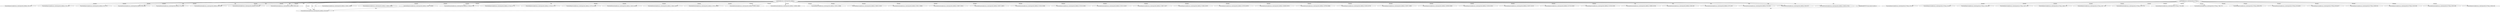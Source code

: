 digraph lacunaCG {
 "rootNode@lacuna_cache/exported_ob6tdr.js:," -> "FunctionExpression@lacuna_cache/exported_ob6tdr.js:350,1521" [label="dynamic" ];
 "rootNode@lacuna_cache/exported_ob6tdr.js:," -> "FunctionExpression@lacuna_cache/exported_ob6tdr.js:1541,3191" [label="dynamic" ];
 "rootNode@lacuna_cache/exported_ob6tdr.js:," -> "FunctionExpression@lacuna_cache/exported_ob6tdr.js:3221,4741" [label="dynamic" ];
 "rootNode@lacuna_cache/exported_ob6tdr.js:," -> "FunctionDeclaration@lacuna_cache/exported_ob6tdr.js:3952,4081" [label="dynamic" ];
 "rootNode@lacuna_cache/exported_ob6tdr.js:," -> "FunctionDeclaration@lacuna_cache/exported_ob6tdr.js:3724,3938" [label="dynamic" ];
 "rootNode@lacuna_cache/exported_ob6tdr.js:," -> "FunctionDeclaration@lacuna_cache/exported_ob6tdr.js:4095,4182" [label="dynamic" ];
 "rootNode@lacuna_cache/exported_ob6tdr.js:," -> "FunctionDeclaration@lacuna_cache/exported_ob6tdr.js:4196,4367" [label="dynamic" ];
 "rootNode@lacuna_cache/exported_ob6tdr.js:," -> "FunctionDeclaration@lacuna_cache/exported_ob6tdr.js:4381,4520" [label="dynamic" ];
 "rootNode@lacuna_cache/exported_ob6tdr.js:," -> "FunctionDeclaration@lacuna_cache/exported_ob6tdr.js:4534,4610" [label="dynamic" ];
 "rootNode@lacuna_cache/exported_ob6tdr.js:," -> "FunctionExpression@lacuna_cache/exported_ob6tdr.js:145581,145683" [label="dynamic" ];
 "rootNode@lacuna_cache/exported_ob6tdr.js:," -> "FunctionExpression@lacuna_cache/exported_ob6tdr.js:145894,150495" [label="dynamic" ];
 "rootNode@lacuna_cache/exported_ob6tdr.js:," -> "FunctionExpression@lacuna_cache/exported_ob6tdr.js:146047,146169" [label="dynamic" ];
 "FunctionExpression@lacuna_cache/exported_ob6tdr.js:146047,146169" -> "FunctionDeclaration@lacuna_cache/exported_ob6tdr.js:4534,4610" [label="tajs" ];
 "rootNode@lacuna_cache/exported_ob6tdr.js:," -> "FunctionDeclaration@lacuna_cache/exported_ob6tdr.js:147366,147799" [label="dynamic" ];
 "rootNode@lacuna_cache/exported_ob6tdr.js:," -> "FunctionExpression@lacuna_cache/exported_ob6tdr.js:147444,147774" [label="dynamic" ];
 "rootNode@lacuna_cache/exported_ob6tdr.js:," -> "FunctionExpression@lacuna_cache/exported_ob6tdr.js:147505,147718" [label="dynamic" ];
 "rootNode@lacuna_cache/exported_ob6tdr.js:," -> "FunctionExpression@lacuna_cache/exported_ob6tdr.js:147570,147695" [label="dynamic" ];
 "rootNode@lacuna_cache/exported_ob6tdr.js:," -> "FunctionDeclaration@lacuna_cache/exported_ob6tdr.js:146229,146340" [label="dynamic" ];
 "rootNode@lacuna_cache/exported_ob6tdr.js:," -> "FunctionDeclaration@lacuna_cache/exported_ob6tdr.js:148443,148574" [label="dynamic" ];
 "rootNode@lacuna_cache/exported_ob6tdr.js:," -> "FunctionDeclaration@lacuna_cache/exported_ob6tdr.js:147813,148002" [label="dynamic" ];
 "rootNode@lacuna_cache/exported_ob6tdr.js:," -> "FunctionDeclaration@lacuna_cache/exported_ob6tdr.js:148016,148429" [label="dynamic" ];
 "rootNode@lacuna_cache/exported_ob6tdr.js:," -> "FunctionDeclaration@lacuna_cache/exported_ob6tdr.js:148588,148855" [label="dynamic" ];
 "rootNode@lacuna_cache/exported_ob6tdr.js:," -> "FunctionExpression@lacuna_cache/exported_ob6tdr.js:150552,159698" [label="dynamic" ];
 "rootNode@lacuna_cache/exported_ob6tdr.js:," -> "FunctionExpression@lacuna_cache/exported_ob6tdr.js:150652,151026" [label="dynamic" ];
 "rootNode@lacuna_cache/exported_ob6tdr.js:," -> "FunctionDeclaration@lacuna_cache/exported_ob6tdr.js:159411,159664" [label="dynamic" ];
 "rootNode@lacuna_cache/exported_ob6tdr.js:," -> "FunctionDeclaration@lacuna_cache/exported_ob6tdr.js:159067,159315" [label="dynamic" ];
 "rootNode@lacuna_cache/exported_ob6tdr.js:," -> "FunctionDeclaration@lacuna_cache/exported_ob6tdr.js:156672,158676" [label="dynamic" ];
 "rootNode@lacuna_cache/exported_ob6tdr.js:," -> "FunctionDeclaration@lacuna_cache/exported_ob6tdr.js:151043,155960" [label="dynamic" ];
 "rootNode@lacuna_cache/exported_ob6tdr.js:," -> "FunctionExpression@lacuna_cache/exported_ob6tdr.js:153120,154901" [label="dynamic" ];
 "rootNode@lacuna_cache/exported_ob6tdr.js:," -> "FunctionDeclaration@lacuna_cache/exported_ob6tdr.js:153313,154335" [label="dynamic" ];
 "rootNode@lacuna_cache/exported_ob6tdr.js:," -> "FunctionExpression@lacuna_cache/exported_ob6tdr.js:152867,153077" [label="dynamic" ];
 "rootNode@lacuna_cache/exported_ob6tdr.js:," -> "FunctionExpression@lacuna_cache/exported_ob6tdr.js:151894,152678" [label="dynamic" ];
 "rootNode@lacuna_cache/exported_ob6tdr.js:," -> "FunctionExpression@lacuna_cache/exported_ob6tdr.js:159728,160780" [label="dynamic" ];
 "rootNode@lacuna_cache/exported_ob6tdr.js:," -> "FunctionDeclaration@lacuna_cache/exported_ob6tdr.js:160498,160749" [label="dynamic" ];
 "rootNode@lacuna_cache/exported_ob6tdr.js:," -> "FunctionDeclaration@lacuna_cache/exported_ob6tdr.js:159789,160484" [label="dynamic" ];
 "rootNode@lacuna_cache/exported_ob6tdr.js:," -> "FunctionExpression@lacuna_cache/exported_ob6tdr.js:161045,162702" [label="dynamic" ];
 "rootNode@lacuna_cache/exported_ob6tdr.js:," -> "FunctionExpression@lacuna_cache/exported_ob6tdr.js:153587,153600" [label="dynamic" ];
 "rootNode@lacuna_cache/exported_ob6tdr.js:," -> "FunctionExpression@lacuna_cache/exported_ob6tdr.js:160398,160469" [label="dynamic" ];
 "rootNode@lacuna_cache/exported_ob6tdr.js:," -> "FunctionExpression@lacuna_cache/exported_ob6tdr.js:152250,152612" [label="dynamic" ];
 "rootNode@lacuna_cache/exported_ob6tdr.js:," -> "FunctionExpression@lacuna_cache/exported_ob6tdr.js:152037,152139" [label="dynamic" ];
 "rootNode@lacuna_cache/exported_ob6tdr.js:," -> "FunctionExpression@lacuna_cache/exported_ob6tdr.js:152718,152820" [label="dynamic" ];
 "rootNode@lacuna_cache/exported_ob6tdr.js:," -> "FunctionExpression@lacuna_cache/exported_ob6tdr.js:151190,151852" [label="dynamic" ];
 "rootNode@lacuna_cache/exported_ob6tdr.js:," -> "FunctionDeclaration@lacuna_cache/exported_ob6tdr.js:160860,161044" [label="dynamic" ];
 "rootNode@lacuna_cache/exported_ob6tdr.js:," -> "FunctionDeclaration@lacuna_cache/exported_ob6tdr.js:1666,1859" [label="tajs" ];
 "rootNode@lacuna_cache/exported_ob6tdr.js:," -> "FunctionDeclaration@lacuna_cache/exported_ob6tdr.js:1873,2209" [label="tajs" ];
 "rootNode@lacuna_cache/exported_ob6tdr.js:," -> "FunctionDeclaration@lacuna_cache/exported_ob6tdr.js:2223,2625" [label="tajs" ];
 "rootNode@lacuna_cache/exported_ob6tdr.js:," -> "FunctionDeclaration@lacuna_cache/exported_ob6tdr.js:2639,3073" [label="tajs" ];
 "rootNode@lacuna_cache/exported_ob6tdr.js:," -> "FunctionDeclaration@lacuna_cache/exported_ob6tdr.js:2639,3073" [label="tajs" ];
 "rootNode@lacuna_cache/exported_ob6tdr.js:," -> "FunctionDeclaration@lacuna_cache/exported_ob6tdr.js:3724,3938" [label="tajs" ];
 "rootNode@lacuna_cache/exported_ob6tdr.js:," -> "FunctionDeclaration@lacuna_cache/exported_ob6tdr.js:3952,4081" [label="tajs" ];
 "rootNode@lacuna_cache/exported_ob6tdr.js:," -> "FunctionDeclaration@lacuna_cache/exported_ob6tdr.js:4095,4182" [label="tajs" ];
 "rootNode@lacuna_cache/exported_ob6tdr.js:," -> "FunctionDeclaration@lacuna_cache/exported_ob6tdr.js:4196,4367" [label="tajs" ];
 "rootNode@lacuna_cache/exported_ob6tdr.js:," -> "FunctionDeclaration@lacuna_cache/exported_ob6tdr.js:4381,4520" [label="tajs" ];
 "rootNode@lacuna_cache/exported_ob6tdr.js:," -> "FunctionDeclaration@lacuna_cache/exported_ob6tdr.js:4534,4610" [label="tajs" ];
 "rootNode@lacuna_cache/exported_ob6tdr.js:," -> "FunctionDeclaration@lacuna_cache/exported_ob6tdr.js:4534,4610" [label="tajs" ];
 "rootNode@lacuna_cache/exported_ob6tdr.js:," -> "FunctionDeclaration@lacuna_cache/exported_ob6tdr.js:146354,147352" [label="tajs" ];
 "rootNode@lacuna_cache/exported_ob6tdr.js:," -> "FunctionDeclaration@lacuna_cache/exported_ob6tdr.js:147366,147799" [label="tajs" ];
 "rootNode@lacuna_cache/exported_ob6tdr.js:," -> "undefined@HOST(string-replace-model.js):," [label="tajs" ];
 "undefined@HOST(string-replace-model.js):," -> "FunctionDeclaration@lacuna_cache/exported_ob6tdr.js:4534,4610" [label="tajs" ];
 "rootNode@lacuna_cache/exported_tw756m.js:," -> "FunctionExpression@lacuna_cache/exported_tw756m.js:28,1452" [label="dynamic" ];
 "rootNode@lacuna_cache/exported_tw756m.js:," -> "FunctionExpression@lacuna_cache/exported_tw756m.js:343,821" [label="dynamic" ];
 "rootNode@lacuna_cache/exported_tw756m.js:," -> "FunctionExpression@lacuna_cache/exported_tw756m.js:1564,3336" [label="dynamic" ];
 "rootNode@lacuna_cache/exported_tw756m.js:," -> "FunctionExpression@lacuna_cache/exported_tw756m.js:3407,4736" [label="dynamic" ];
 "rootNode@lacuna_cache/exported_tw756m.js:," -> "FunctionExpression@lacuna_cache/exported_tw756m.js:4848,7270" [label="dynamic" ];
 "rootNode@lacuna_cache/exported_tw756m.js:," -> "FunctionExpression@lacuna_cache/exported_tw756m.js:4927,7254" [label="dynamic" ];
 "rootNode@lacuna_cache/exported_tw756m.js:," -> "FunctionDeclaration@lacuna_cache/exported_tw756m.js:5187,5751" [label="dynamic" ];
 "rootNode@lacuna_cache/exported_tw756m.js:," -> "FunctionExpression@lacuna_cache/exported_tw756m.js:7341,8040" [label="dynamic" ];
 "rootNode@lacuna_cache/exported_tw756m.js:," -> "FunctionDeclaration@lacuna_cache/exported_tw756m.js:7386,7767" [label="dynamic" ];
 "rootNode@lacuna_cache/exported_tw756m.js:," -> "FunctionExpression@lacuna_cache/exported_tw756m.js:8093,8708" [label="dynamic" ];
 "rootNode@lacuna_cache/exported_tw756m.js:," -> "FunctionDeclaration@lacuna_cache/exported_tw756m.js:8134,8622" [label="dynamic" ];
 "rootNode@lacuna_cache/exported_tw756m.js:," -> "FunctionExpression@lacuna_cache/exported_tw756m.js:8334,8577" [label="dynamic" ];
 "rootNode@lacuna_cache/exported_tw756m.js:," -> "FunctionExpression@lacuna_cache/exported_tw756m.js:2069,3321" [label="dynamic" ];
 "rootNode@lacuna_cache/exported_tw756m.js:," -> "FunctionExpression@lacuna_cache/exported_tw756m.js:2182,3302" [label="dynamic" ];
 "rootNode@lacuna_cache/exported_tw756m.js:," -> "FunctionDeclaration@lacuna_cache/exported_tw756m.js:3033,3280" [label="dynamic" ];
 "rootNode@lacuna_cache/exported_tw756m.js:," -> "FunctionExpression@lacuna_cache/exported_tw756m.js:5058,5156" [label="dynamic" ];
 }